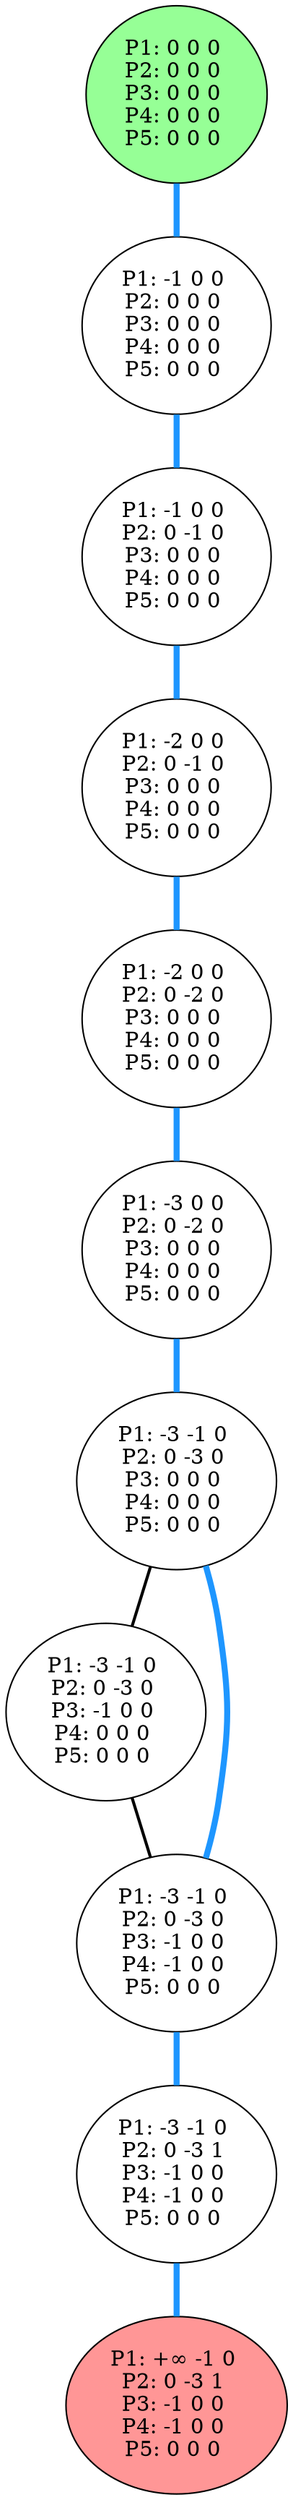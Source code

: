 graph G {
color = "black"
0 [label = "P1: 0 0 0 
P2: 0 0 0 
P3: 0 0 0 
P4: 0 0 0 
P5: 0 0 0 
",  style="filled", fillcolor = "#96FF96"];
1 [label = "P1: -1 0 0 
P2: 0 0 0 
P3: 0 0 0 
P4: 0 0 0 
P5: 0 0 0 
"];
2 [label = "P1: -1 0 0 
P2: 0 -1 0 
P3: 0 0 0 
P4: 0 0 0 
P5: 0 0 0 
"];
3 [label = "P1: -2 0 0 
P2: 0 -1 0 
P3: 0 0 0 
P4: 0 0 0 
P5: 0 0 0 
"];
4 [label = "P1: -2 0 0 
P2: 0 -2 0 
P3: 0 0 0 
P4: 0 0 0 
P5: 0 0 0 
"];
5 [label = "P1: -3 0 0 
P2: 0 -2 0 
P3: 0 0 0 
P4: 0 0 0 
P5: 0 0 0 
"];
6 [label = "P1: -3 -1 0 
P2: 0 -3 0 
P3: 0 0 0 
P4: 0 0 0 
P5: 0 0 0 
"];
7 [label = "P1: -3 -1 0 
P2: 0 -3 0 
P3: -1 0 0 
P4: 0 0 0 
P5: 0 0 0 
"];
8 [label = "P1: -3 -1 0 
P2: 0 -3 0 
P3: -1 0 0 
P4: -1 0 0 
P5: 0 0 0 
"];
9 [label = "P1: -3 -1 0 
P2: 0 -3 1 
P3: -1 0 0 
P4: -1 0 0 
P5: 0 0 0 
"];
99 [label = "P1: +∞ -1 0 
P2: 0 -3 1 
P3: -1 0 0 
P4: -1 0 0 
P5: 0 0 0 
",  style="filled", fillcolor = "#FF9696"];
edge [style=bold];
0 -- 1 [color="#1E96FF", penwidth=4.0];

1 -- 2 [color="#1E96FF", penwidth=4.0];

2 -- 3 [color="#1E96FF", penwidth=4.0];

3 -- 4 [color="#1E96FF", penwidth=4.0];

4 -- 5 [color="#1E96FF", penwidth=4.0];

5 -- 6 [color="#1E96FF", penwidth=4.0];

6 -- 7 [color=black];
6 -- 8 [color="#1E96FF", penwidth=4.0];

7 -- 8 [color=black];

8 -- 9 [color="#1E96FF", penwidth=4.0];


9 -- 99 [color="#1E96FF", penwidth=4.0];
}
